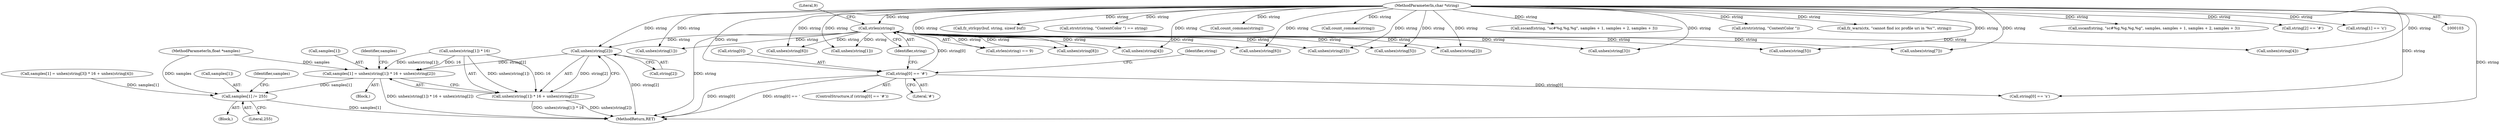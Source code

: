 digraph "0_ghostscript_60dabde18d7fe12b19da8b509bdfee9cc886aafc_0@pointer" {
"1000232" [label="(Call,unhex(string[2]))"];
"1000150" [label="(Call,strlen(string))"];
"1000142" [label="(Call,string[0] == '#')"];
"1000106" [label="(MethodParameterIn,char *string)"];
"1000221" [label="(Call,samples[1] = unhex(string[1]) * 16 + unhex(string[2]))"];
"1000271" [label="(Call,samples[1] /= 255)"];
"1000225" [label="(Call,unhex(string[1]) * 16 + unhex(string[2]))"];
"1000160" [label="(Call,unhex(string[1]))"];
"1000195" [label="(Call,unhex(string[6]))"];
"1000349" [label="(Call,fz_strlcpy(buf, string, sizeof buf))"];
"1000151" [label="(Identifier,string)"];
"1000343" [label="(Call,strstr(string, \"ContextColor \") == string)"];
"1000233" [label="(Call,string[2])"];
"1000225" [label="(Call,unhex(string[1]) * 16 + unhex(string[2]))"];
"1000147" [label="(Block,)"];
"1000222" [label="(Call,samples[1])"];
"1000232" [label="(Call,unhex(string[2]))"];
"1000106" [label="(MethodParameterIn,char *string)"];
"1000291" [label="(Identifier,string)"];
"1000146" [label="(Literal,'#')"];
"1000221" [label="(Call,samples[1] = unhex(string[1]) * 16 + unhex(string[2]))"];
"1000180" [label="(Call,unhex(string[4]))"];
"1000242" [label="(Call,unhex(string[3]))"];
"1000325" [label="(Call,count_commas(string))"];
"1000175" [label="(Call,unhex(string[3]))"];
"1000308" [label="(Call,count_commas(string))"];
"1000215" [label="(Block,)"];
"1000238" [label="(Identifier,samples)"];
"1000271" [label="(Call,samples[1] /= 255)"];
"1000169" [label="(Call,samples[1] = unhex(string[3]) * 16 + unhex(string[4]))"];
"1000205" [label="(Call,unhex(string[7]))"];
"1000150" [label="(Call,strlen(string))"];
"1000227" [label="(Call,unhex(string[1]))"];
"1000210" [label="(Call,unhex(string[8]))"];
"1000149" [label="(Call,strlen(string) == 9)"];
"1000311" [label="(Call,sscanf(string, \"sc#%g,%g,%g\", samples + 1, samples + 2, samples + 3))"];
"1000537" [label="(MethodReturn,RET)"];
"1000142" [label="(Call,string[0] == '#')"];
"1000262" [label="(Call,unhex(string[6]))"];
"1000226" [label="(Call,unhex(string[1]) * 16)"];
"1000344" [label="(Call,strstr(string, \"ContextColor \"))"];
"1000275" [label="(Literal,255)"];
"1000108" [label="(MethodParameterIn,float *samples)"];
"1000152" [label="(Literal,9)"];
"1000141" [label="(ControlStructure,if (string[0] == '#'))"];
"1000368" [label="(Call,fz_warn(ctx, \"cannot find icc profile uri in '%s'\", string))"];
"1000272" [label="(Call,samples[1])"];
"1000257" [label="(Call,unhex(string[5]))"];
"1000165" [label="(Call,unhex(string[2]))"];
"1000328" [label="(Call,sscanf(string, \"sc#%g,%g,%g,%g\", samples, samples + 1, samples + 2, samples + 3))"];
"1000143" [label="(Call,string[0])"];
"1000300" [label="(Call,string[2] == '#')"];
"1000295" [label="(Call,string[1] == 'c')"];
"1000190" [label="(Call,unhex(string[5]))"];
"1000247" [label="(Call,unhex(string[4]))"];
"1000278" [label="(Identifier,samples)"];
"1000289" [label="(Call,string[0] == 's')"];
"1000232" -> "1000225"  [label="AST: "];
"1000232" -> "1000233"  [label="CFG: "];
"1000233" -> "1000232"  [label="AST: "];
"1000225" -> "1000232"  [label="CFG: "];
"1000232" -> "1000537"  [label="DDG: string[2]"];
"1000232" -> "1000221"  [label="DDG: string[2]"];
"1000232" -> "1000225"  [label="DDG: string[2]"];
"1000150" -> "1000232"  [label="DDG: string"];
"1000106" -> "1000232"  [label="DDG: string"];
"1000150" -> "1000149"  [label="AST: "];
"1000150" -> "1000151"  [label="CFG: "];
"1000151" -> "1000150"  [label="AST: "];
"1000152" -> "1000150"  [label="CFG: "];
"1000150" -> "1000537"  [label="DDG: string"];
"1000150" -> "1000149"  [label="DDG: string"];
"1000142" -> "1000150"  [label="DDG: string[0]"];
"1000106" -> "1000150"  [label="DDG: string"];
"1000150" -> "1000160"  [label="DDG: string"];
"1000150" -> "1000165"  [label="DDG: string"];
"1000150" -> "1000175"  [label="DDG: string"];
"1000150" -> "1000180"  [label="DDG: string"];
"1000150" -> "1000190"  [label="DDG: string"];
"1000150" -> "1000195"  [label="DDG: string"];
"1000150" -> "1000205"  [label="DDG: string"];
"1000150" -> "1000210"  [label="DDG: string"];
"1000150" -> "1000227"  [label="DDG: string"];
"1000150" -> "1000242"  [label="DDG: string"];
"1000150" -> "1000247"  [label="DDG: string"];
"1000150" -> "1000257"  [label="DDG: string"];
"1000150" -> "1000262"  [label="DDG: string"];
"1000142" -> "1000141"  [label="AST: "];
"1000142" -> "1000146"  [label="CFG: "];
"1000143" -> "1000142"  [label="AST: "];
"1000146" -> "1000142"  [label="AST: "];
"1000151" -> "1000142"  [label="CFG: "];
"1000291" -> "1000142"  [label="CFG: "];
"1000142" -> "1000537"  [label="DDG: string[0] == '"];
"1000142" -> "1000537"  [label="DDG: string[0]"];
"1000106" -> "1000142"  [label="DDG: string"];
"1000142" -> "1000289"  [label="DDG: string[0]"];
"1000106" -> "1000103"  [label="AST: "];
"1000106" -> "1000537"  [label="DDG: string"];
"1000106" -> "1000160"  [label="DDG: string"];
"1000106" -> "1000165"  [label="DDG: string"];
"1000106" -> "1000175"  [label="DDG: string"];
"1000106" -> "1000180"  [label="DDG: string"];
"1000106" -> "1000190"  [label="DDG: string"];
"1000106" -> "1000195"  [label="DDG: string"];
"1000106" -> "1000205"  [label="DDG: string"];
"1000106" -> "1000210"  [label="DDG: string"];
"1000106" -> "1000227"  [label="DDG: string"];
"1000106" -> "1000242"  [label="DDG: string"];
"1000106" -> "1000247"  [label="DDG: string"];
"1000106" -> "1000257"  [label="DDG: string"];
"1000106" -> "1000262"  [label="DDG: string"];
"1000106" -> "1000289"  [label="DDG: string"];
"1000106" -> "1000295"  [label="DDG: string"];
"1000106" -> "1000300"  [label="DDG: string"];
"1000106" -> "1000308"  [label="DDG: string"];
"1000106" -> "1000311"  [label="DDG: string"];
"1000106" -> "1000325"  [label="DDG: string"];
"1000106" -> "1000328"  [label="DDG: string"];
"1000106" -> "1000344"  [label="DDG: string"];
"1000106" -> "1000343"  [label="DDG: string"];
"1000106" -> "1000349"  [label="DDG: string"];
"1000106" -> "1000368"  [label="DDG: string"];
"1000221" -> "1000215"  [label="AST: "];
"1000221" -> "1000225"  [label="CFG: "];
"1000222" -> "1000221"  [label="AST: "];
"1000225" -> "1000221"  [label="AST: "];
"1000238" -> "1000221"  [label="CFG: "];
"1000221" -> "1000537"  [label="DDG: unhex(string[1]) * 16 + unhex(string[2])"];
"1000226" -> "1000221"  [label="DDG: unhex(string[1])"];
"1000226" -> "1000221"  [label="DDG: 16"];
"1000108" -> "1000221"  [label="DDG: samples"];
"1000221" -> "1000271"  [label="DDG: samples[1]"];
"1000271" -> "1000147"  [label="AST: "];
"1000271" -> "1000275"  [label="CFG: "];
"1000272" -> "1000271"  [label="AST: "];
"1000275" -> "1000271"  [label="AST: "];
"1000278" -> "1000271"  [label="CFG: "];
"1000271" -> "1000537"  [label="DDG: samples[1]"];
"1000169" -> "1000271"  [label="DDG: samples[1]"];
"1000108" -> "1000271"  [label="DDG: samples"];
"1000226" -> "1000225"  [label="AST: "];
"1000225" -> "1000537"  [label="DDG: unhex(string[1]) * 16"];
"1000225" -> "1000537"  [label="DDG: unhex(string[2])"];
"1000226" -> "1000225"  [label="DDG: unhex(string[1])"];
"1000226" -> "1000225"  [label="DDG: 16"];
}

